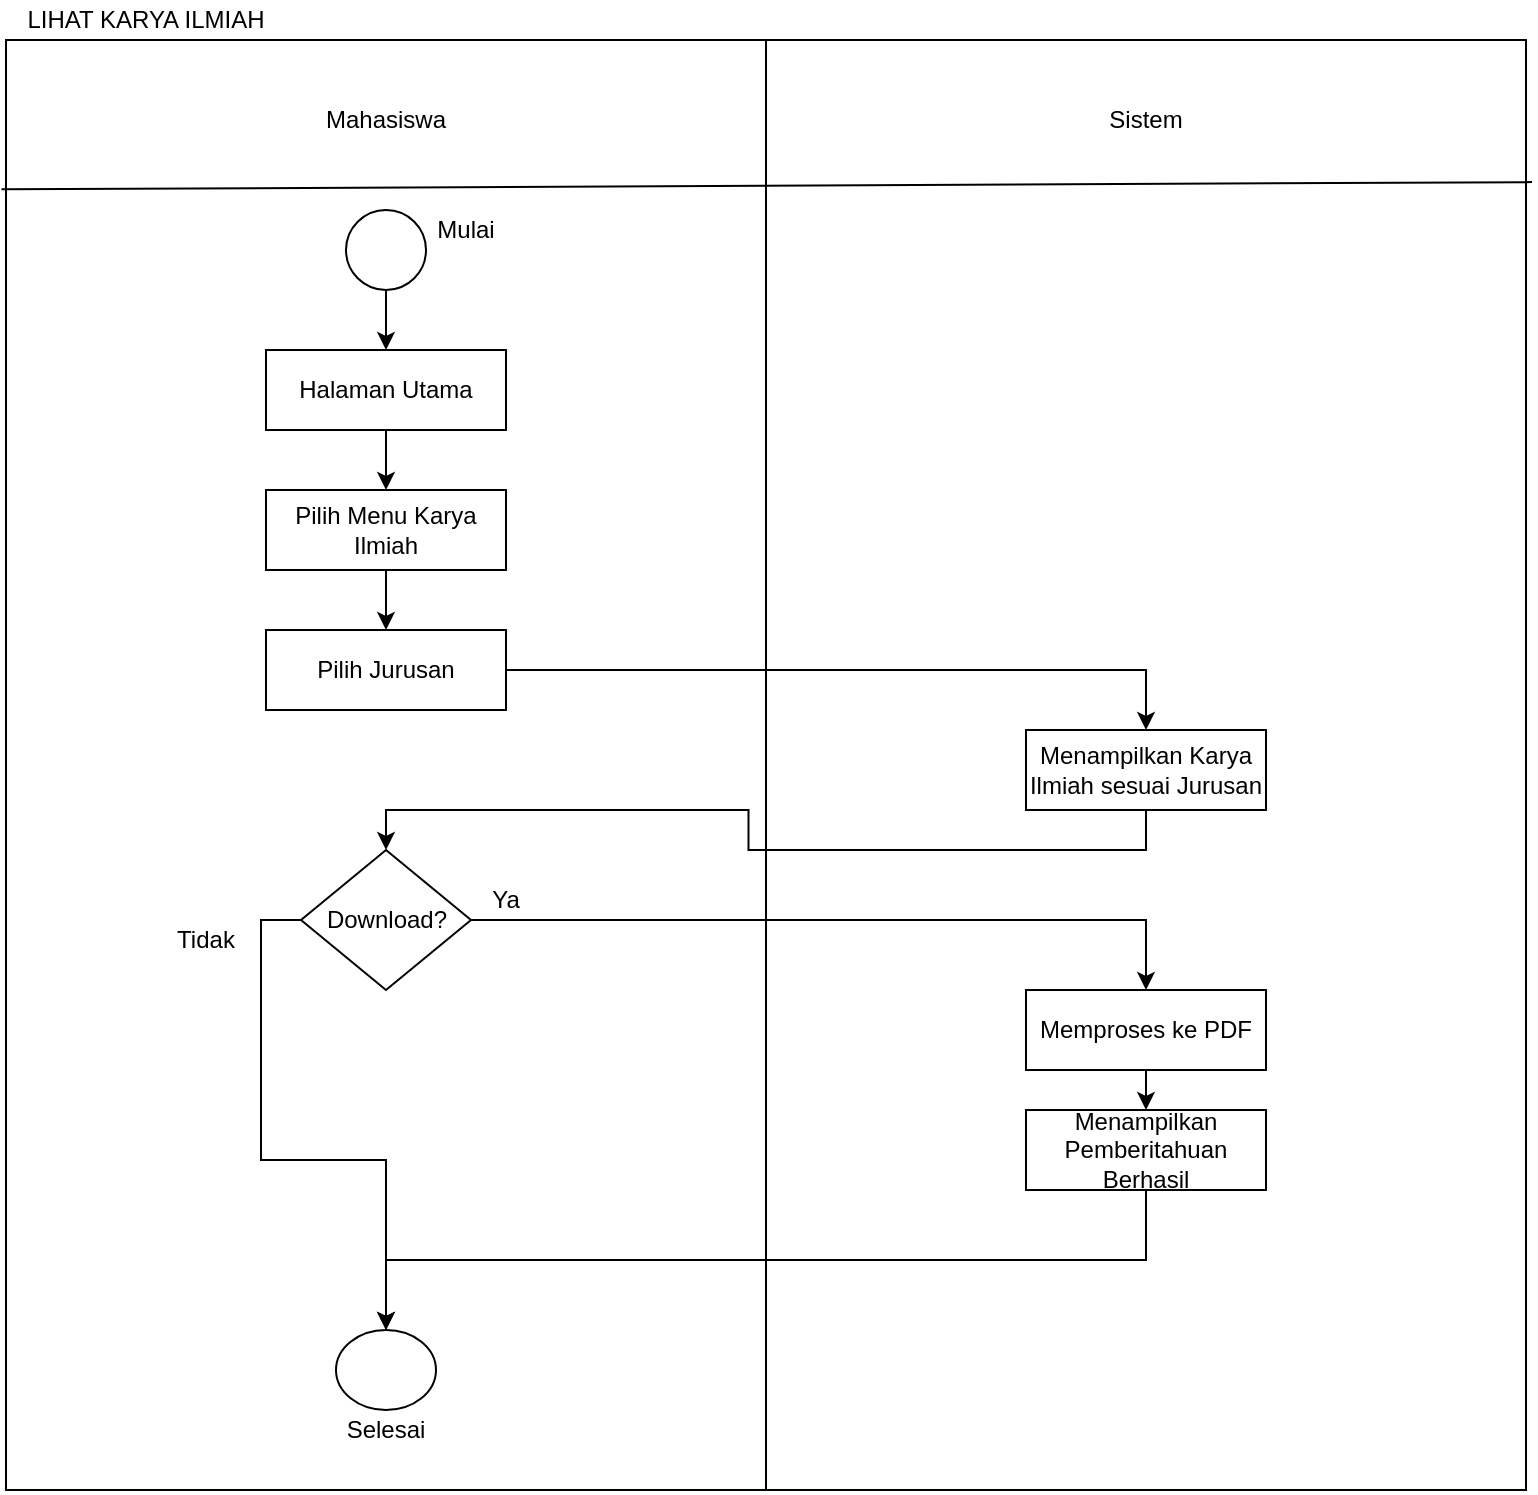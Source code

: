 <mxfile version="12.3.2" type="device" pages="1"><diagram id="lCwY1-WRVvmhd_KmZGf4" name="Page-1"><mxGraphModel dx="1108" dy="451" grid="1" gridSize="10" guides="1" tooltips="1" connect="1" arrows="1" fold="1" page="1" pageScale="1" pageWidth="827" pageHeight="1169" math="0" shadow="0"><root><mxCell id="0"/><mxCell id="1" parent="0"/><mxCell id="62we-7IgEDFLdUy3bwbB-2" value="" style="rounded=0;whiteSpace=wrap;html=1;" vertex="1" parent="1"><mxGeometry x="40" y="25" width="760" height="725" as="geometry"/></mxCell><mxCell id="62we-7IgEDFLdUy3bwbB-3" value="" style="endArrow=none;html=1;exitX=-0.003;exitY=0.103;exitDx=0;exitDy=0;exitPerimeter=0;entryX=1.004;entryY=0.098;entryDx=0;entryDy=0;entryPerimeter=0;" edge="1" parent="1" source="62we-7IgEDFLdUy3bwbB-2" target="62we-7IgEDFLdUy3bwbB-2"><mxGeometry width="50" height="50" relative="1" as="geometry"><mxPoint x="410" y="130" as="sourcePoint"/><mxPoint x="460" y="80" as="targetPoint"/></mxGeometry></mxCell><mxCell id="62we-7IgEDFLdUy3bwbB-4" value="" style="endArrow=none;html=1;entryX=0.5;entryY=0;entryDx=0;entryDy=0;exitX=0.5;exitY=1;exitDx=0;exitDy=0;" edge="1" parent="1" source="62we-7IgEDFLdUy3bwbB-2" target="62we-7IgEDFLdUy3bwbB-2"><mxGeometry width="50" height="50" relative="1" as="geometry"><mxPoint x="390" y="180" as="sourcePoint"/><mxPoint x="440" y="130" as="targetPoint"/></mxGeometry></mxCell><mxCell id="62we-7IgEDFLdUy3bwbB-5" value="Mahasiswa" style="text;html=1;strokeColor=none;fillColor=none;align=center;verticalAlign=middle;whiteSpace=wrap;rounded=0;" vertex="1" parent="1"><mxGeometry x="40" y="30" width="380" height="70" as="geometry"/></mxCell><mxCell id="62we-7IgEDFLdUy3bwbB-6" value="Sistem" style="text;html=1;strokeColor=none;fillColor=none;align=center;verticalAlign=middle;whiteSpace=wrap;rounded=0;" vertex="1" parent="1"><mxGeometry x="420" y="30" width="380" height="70" as="geometry"/></mxCell><mxCell id="62we-7IgEDFLdUy3bwbB-10" style="edgeStyle=orthogonalEdgeStyle;rounded=0;orthogonalLoop=1;jettySize=auto;html=1;exitX=0.5;exitY=1;exitDx=0;exitDy=0;entryX=0.5;entryY=0;entryDx=0;entryDy=0;" edge="1" parent="1" source="62we-7IgEDFLdUy3bwbB-7" target="62we-7IgEDFLdUy3bwbB-9"><mxGeometry relative="1" as="geometry"/></mxCell><mxCell id="62we-7IgEDFLdUy3bwbB-7" value="" style="ellipse;whiteSpace=wrap;html=1;aspect=fixed;" vertex="1" parent="1"><mxGeometry x="210" y="110" width="40" height="40" as="geometry"/></mxCell><mxCell id="62we-7IgEDFLdUy3bwbB-8" value="Mulai" style="text;html=1;strokeColor=none;fillColor=none;align=center;verticalAlign=middle;whiteSpace=wrap;rounded=0;" vertex="1" parent="1"><mxGeometry x="250" y="110" width="40" height="20" as="geometry"/></mxCell><mxCell id="62we-7IgEDFLdUy3bwbB-12" style="edgeStyle=orthogonalEdgeStyle;rounded=0;orthogonalLoop=1;jettySize=auto;html=1;exitX=0.5;exitY=1;exitDx=0;exitDy=0;entryX=0.5;entryY=0;entryDx=0;entryDy=0;" edge="1" parent="1" source="62we-7IgEDFLdUy3bwbB-9" target="62we-7IgEDFLdUy3bwbB-11"><mxGeometry relative="1" as="geometry"/></mxCell><mxCell id="62we-7IgEDFLdUy3bwbB-9" value="Halaman Utama" style="rounded=0;whiteSpace=wrap;html=1;" vertex="1" parent="1"><mxGeometry x="170" y="180" width="120" height="40" as="geometry"/></mxCell><mxCell id="62we-7IgEDFLdUy3bwbB-14" style="edgeStyle=orthogonalEdgeStyle;rounded=0;orthogonalLoop=1;jettySize=auto;html=1;exitX=0.5;exitY=1;exitDx=0;exitDy=0;entryX=0.5;entryY=0;entryDx=0;entryDy=0;" edge="1" parent="1" source="62we-7IgEDFLdUy3bwbB-11" target="62we-7IgEDFLdUy3bwbB-13"><mxGeometry relative="1" as="geometry"/></mxCell><mxCell id="62we-7IgEDFLdUy3bwbB-11" value="Pilih Menu Karya Ilmiah" style="rounded=0;whiteSpace=wrap;html=1;" vertex="1" parent="1"><mxGeometry x="170" y="250" width="120" height="40" as="geometry"/></mxCell><mxCell id="62we-7IgEDFLdUy3bwbB-16" style="edgeStyle=orthogonalEdgeStyle;rounded=0;orthogonalLoop=1;jettySize=auto;html=1;exitX=1;exitY=0.5;exitDx=0;exitDy=0;entryX=0.5;entryY=0;entryDx=0;entryDy=0;" edge="1" parent="1" source="62we-7IgEDFLdUy3bwbB-13" target="62we-7IgEDFLdUy3bwbB-15"><mxGeometry relative="1" as="geometry"/></mxCell><mxCell id="62we-7IgEDFLdUy3bwbB-13" value="Pilih Jurusan" style="rounded=0;whiteSpace=wrap;html=1;" vertex="1" parent="1"><mxGeometry x="170" y="320" width="120" height="40" as="geometry"/></mxCell><mxCell id="62we-7IgEDFLdUy3bwbB-18" style="edgeStyle=orthogonalEdgeStyle;rounded=0;orthogonalLoop=1;jettySize=auto;html=1;exitX=0.5;exitY=1;exitDx=0;exitDy=0;entryX=0.5;entryY=0;entryDx=0;entryDy=0;" edge="1" parent="1" source="62we-7IgEDFLdUy3bwbB-15" target="62we-7IgEDFLdUy3bwbB-17"><mxGeometry relative="1" as="geometry"/></mxCell><mxCell id="62we-7IgEDFLdUy3bwbB-15" value="Menampilkan Karya Ilmiah sesuai Jurusan" style="rounded=0;whiteSpace=wrap;html=1;" vertex="1" parent="1"><mxGeometry x="550" y="370" width="120" height="40" as="geometry"/></mxCell><mxCell id="62we-7IgEDFLdUy3bwbB-22" style="edgeStyle=orthogonalEdgeStyle;rounded=0;orthogonalLoop=1;jettySize=auto;html=1;exitX=1;exitY=0.5;exitDx=0;exitDy=0;entryX=0.5;entryY=0;entryDx=0;entryDy=0;" edge="1" parent="1" source="62we-7IgEDFLdUy3bwbB-17" target="62we-7IgEDFLdUy3bwbB-21"><mxGeometry relative="1" as="geometry"/></mxCell><mxCell id="62we-7IgEDFLdUy3bwbB-27" style="edgeStyle=orthogonalEdgeStyle;rounded=0;orthogonalLoop=1;jettySize=auto;html=1;exitX=0;exitY=0.5;exitDx=0;exitDy=0;entryX=0.5;entryY=0;entryDx=0;entryDy=0;" edge="1" parent="1" source="62we-7IgEDFLdUy3bwbB-17" target="62we-7IgEDFLdUy3bwbB-26"><mxGeometry relative="1" as="geometry"/></mxCell><mxCell id="62we-7IgEDFLdUy3bwbB-17" value="Download?" style="rhombus;whiteSpace=wrap;html=1;" vertex="1" parent="1"><mxGeometry x="187.5" y="430" width="85" height="70" as="geometry"/></mxCell><mxCell id="62we-7IgEDFLdUy3bwbB-25" style="edgeStyle=orthogonalEdgeStyle;rounded=0;orthogonalLoop=1;jettySize=auto;html=1;exitX=0.5;exitY=1;exitDx=0;exitDy=0;entryX=0.5;entryY=0;entryDx=0;entryDy=0;" edge="1" parent="1" source="62we-7IgEDFLdUy3bwbB-21" target="62we-7IgEDFLdUy3bwbB-24"><mxGeometry relative="1" as="geometry"/></mxCell><mxCell id="62we-7IgEDFLdUy3bwbB-21" value="Memproses ke PDF" style="rounded=0;whiteSpace=wrap;html=1;" vertex="1" parent="1"><mxGeometry x="550" y="500" width="120" height="40" as="geometry"/></mxCell><mxCell id="62we-7IgEDFLdUy3bwbB-23" value="Ya" style="text;html=1;strokeColor=none;fillColor=none;align=center;verticalAlign=middle;whiteSpace=wrap;rounded=0;" vertex="1" parent="1"><mxGeometry x="270" y="445" width="40" height="20" as="geometry"/></mxCell><mxCell id="62we-7IgEDFLdUy3bwbB-28" style="edgeStyle=orthogonalEdgeStyle;rounded=0;orthogonalLoop=1;jettySize=auto;html=1;exitX=0.5;exitY=1;exitDx=0;exitDy=0;entryX=0.5;entryY=0;entryDx=0;entryDy=0;" edge="1" parent="1" source="62we-7IgEDFLdUy3bwbB-24" target="62we-7IgEDFLdUy3bwbB-26"><mxGeometry relative="1" as="geometry"/></mxCell><mxCell id="62we-7IgEDFLdUy3bwbB-24" value="Menampilkan Pemberitahuan Berhasil" style="rounded=0;whiteSpace=wrap;html=1;" vertex="1" parent="1"><mxGeometry x="550" y="560" width="120" height="40" as="geometry"/></mxCell><mxCell id="62we-7IgEDFLdUy3bwbB-26" value="" style="ellipse;whiteSpace=wrap;html=1;" vertex="1" parent="1"><mxGeometry x="205" y="670" width="50" height="40" as="geometry"/></mxCell><mxCell id="62we-7IgEDFLdUy3bwbB-29" value="Tidak" style="text;html=1;strokeColor=none;fillColor=none;align=center;verticalAlign=middle;whiteSpace=wrap;rounded=0;" vertex="1" parent="1"><mxGeometry x="120" y="465" width="40" height="20" as="geometry"/></mxCell><mxCell id="62we-7IgEDFLdUy3bwbB-30" value="Selesai" style="text;html=1;strokeColor=none;fillColor=none;align=center;verticalAlign=middle;whiteSpace=wrap;rounded=0;" vertex="1" parent="1"><mxGeometry x="210" y="710" width="40" height="20" as="geometry"/></mxCell><mxCell id="62we-7IgEDFLdUy3bwbB-31" value="LIHAT KARYA ILMIAH" style="text;html=1;strokeColor=none;fillColor=none;align=center;verticalAlign=middle;whiteSpace=wrap;rounded=0;" vertex="1" parent="1"><mxGeometry x="40" y="5" width="140" height="20" as="geometry"/></mxCell></root></mxGraphModel></diagram></mxfile>